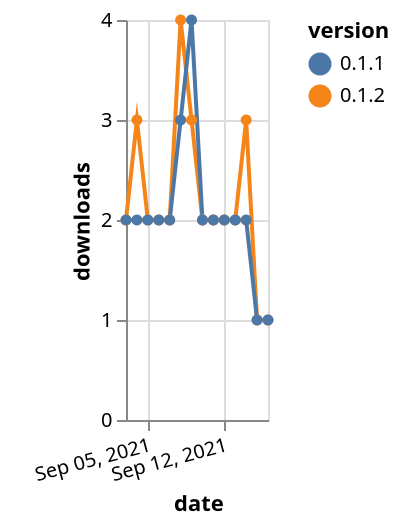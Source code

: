 {"$schema": "https://vega.github.io/schema/vega-lite/v5.json", "description": "A simple bar chart with embedded data.", "data": {"values": [{"date": "2021-09-03", "total": 3453, "delta": 2, "version": "0.1.2"}, {"date": "2021-09-04", "total": 3456, "delta": 3, "version": "0.1.2"}, {"date": "2021-09-05", "total": 3458, "delta": 2, "version": "0.1.2"}, {"date": "2021-09-06", "total": 3460, "delta": 2, "version": "0.1.2"}, {"date": "2021-09-07", "total": 3462, "delta": 2, "version": "0.1.2"}, {"date": "2021-09-08", "total": 3466, "delta": 4, "version": "0.1.2"}, {"date": "2021-09-09", "total": 3469, "delta": 3, "version": "0.1.2"}, {"date": "2021-09-10", "total": 3471, "delta": 2, "version": "0.1.2"}, {"date": "2021-09-11", "total": 3473, "delta": 2, "version": "0.1.2"}, {"date": "2021-09-12", "total": 3475, "delta": 2, "version": "0.1.2"}, {"date": "2021-09-13", "total": 3477, "delta": 2, "version": "0.1.2"}, {"date": "2021-09-14", "total": 3480, "delta": 3, "version": "0.1.2"}, {"date": "2021-09-15", "total": 3481, "delta": 1, "version": "0.1.2"}, {"date": "2021-09-16", "total": 3482, "delta": 1, "version": "0.1.2"}, {"date": "2021-09-03", "total": 3529, "delta": 2, "version": "0.1.1"}, {"date": "2021-09-04", "total": 3531, "delta": 2, "version": "0.1.1"}, {"date": "2021-09-05", "total": 3533, "delta": 2, "version": "0.1.1"}, {"date": "2021-09-06", "total": 3535, "delta": 2, "version": "0.1.1"}, {"date": "2021-09-07", "total": 3537, "delta": 2, "version": "0.1.1"}, {"date": "2021-09-08", "total": 3540, "delta": 3, "version": "0.1.1"}, {"date": "2021-09-09", "total": 3544, "delta": 4, "version": "0.1.1"}, {"date": "2021-09-10", "total": 3546, "delta": 2, "version": "0.1.1"}, {"date": "2021-09-11", "total": 3548, "delta": 2, "version": "0.1.1"}, {"date": "2021-09-12", "total": 3550, "delta": 2, "version": "0.1.1"}, {"date": "2021-09-13", "total": 3552, "delta": 2, "version": "0.1.1"}, {"date": "2021-09-14", "total": 3554, "delta": 2, "version": "0.1.1"}, {"date": "2021-09-15", "total": 3555, "delta": 1, "version": "0.1.1"}, {"date": "2021-09-16", "total": 3556, "delta": 1, "version": "0.1.1"}]}, "width": "container", "mark": {"type": "line", "point": {"filled": true}}, "encoding": {"x": {"field": "date", "type": "temporal", "timeUnit": "yearmonthdate", "title": "date", "axis": {"labelAngle": -15}}, "y": {"field": "delta", "type": "quantitative", "title": "downloads"}, "color": {"field": "version", "type": "nominal"}, "tooltip": {"field": "delta"}}}
